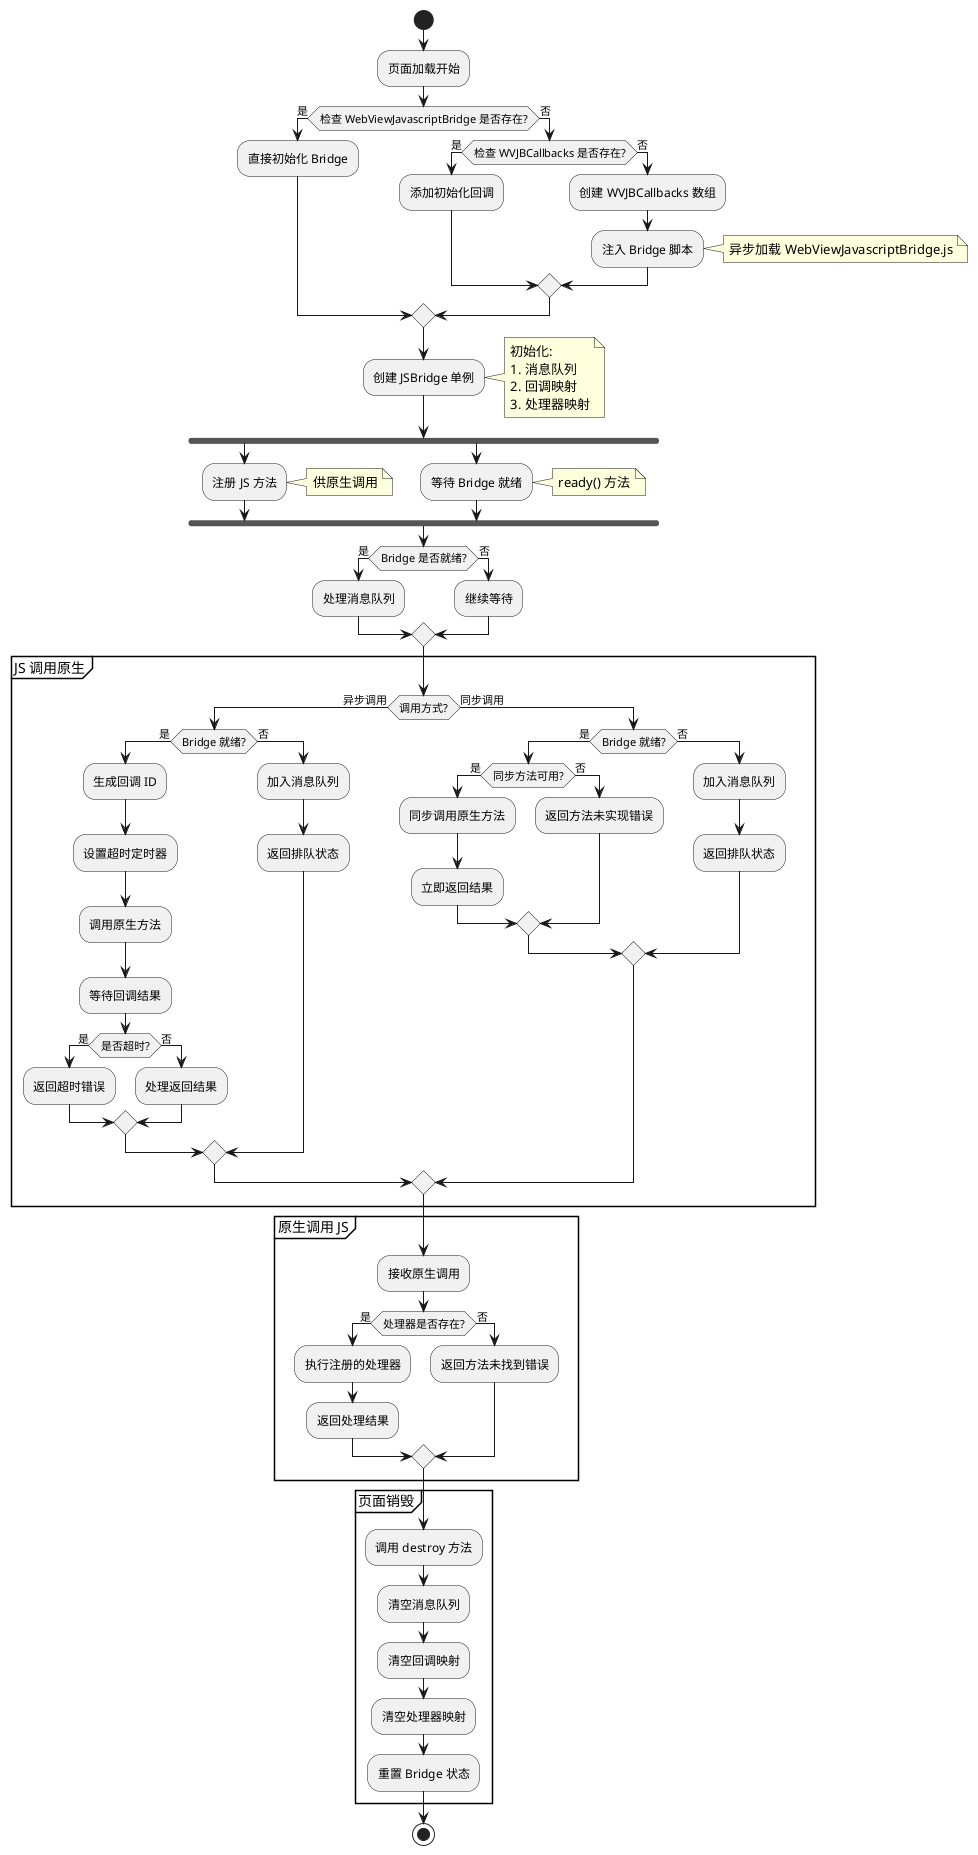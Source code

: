 @startuml JSBridge Flow

start

:页面加载开始;

if (检查 WebViewJavascriptBridge 是否存在?) then (是)
    :直接初始化 Bridge;
else (否)
    if (检查 WVJBCallbacks 是否存在?) then (是)
        :添加初始化回调;
    else (否)
        :创建 WVJBCallbacks 数组;
        :注入 Bridge 脚本;
        note right: 异步加载 WebViewJavascriptBridge.js
    endif
endif

:创建 JSBridge 单例;
note right
    初始化:
    1. 消息队列
    2. 回调映射
    3. 处理器映射
end note

fork
    :注册 JS 方法;
    note right: 供原生调用
fork again
    :等待 Bridge 就绪;
    note right: ready() 方法
end fork

if (Bridge 是否就绪?) then (是)
    :处理消息队列;
else (否)
    :继续等待;
endif

partition "JS 调用原生" {
    if (调用方式?) then (异步调用)
        if (Bridge 就绪?) then (是)
            :生成回调 ID;
            :设置超时定时器;
            :调用原生方法;
            :等待回调结果;
            if (是否超时?) then (是)
                :返回超时错误;
            else (否)
                :处理返回结果;
            endif
        else (否)
            :加入消息队列;
            :返回排队状态;
        endif
    else (同步调用)
        if (Bridge 就绪?) then (是)
            if (同步方法可用?) then (是)
                :同步调用原生方法;
                :立即返回结果;
            else (否)
                :返回方法未实现错误;
            endif
        else (否)
            :加入消息队列;
            :返回排队状态;
        endif
    endif
}

partition "原生调用 JS" {
    :接收原生调用;
    if (处理器是否存在?) then (是)
        :执行注册的处理器;
        :返回处理结果;
    else (否)
        :返回方法未找到错误;
    endif
}

partition "页面销毁" {
    :调用 destroy 方法;
    :清空消息队列;
    :清空回调映射;
    :清空处理器映射;
    :重置 Bridge 状态;
}

stop

@enduml 